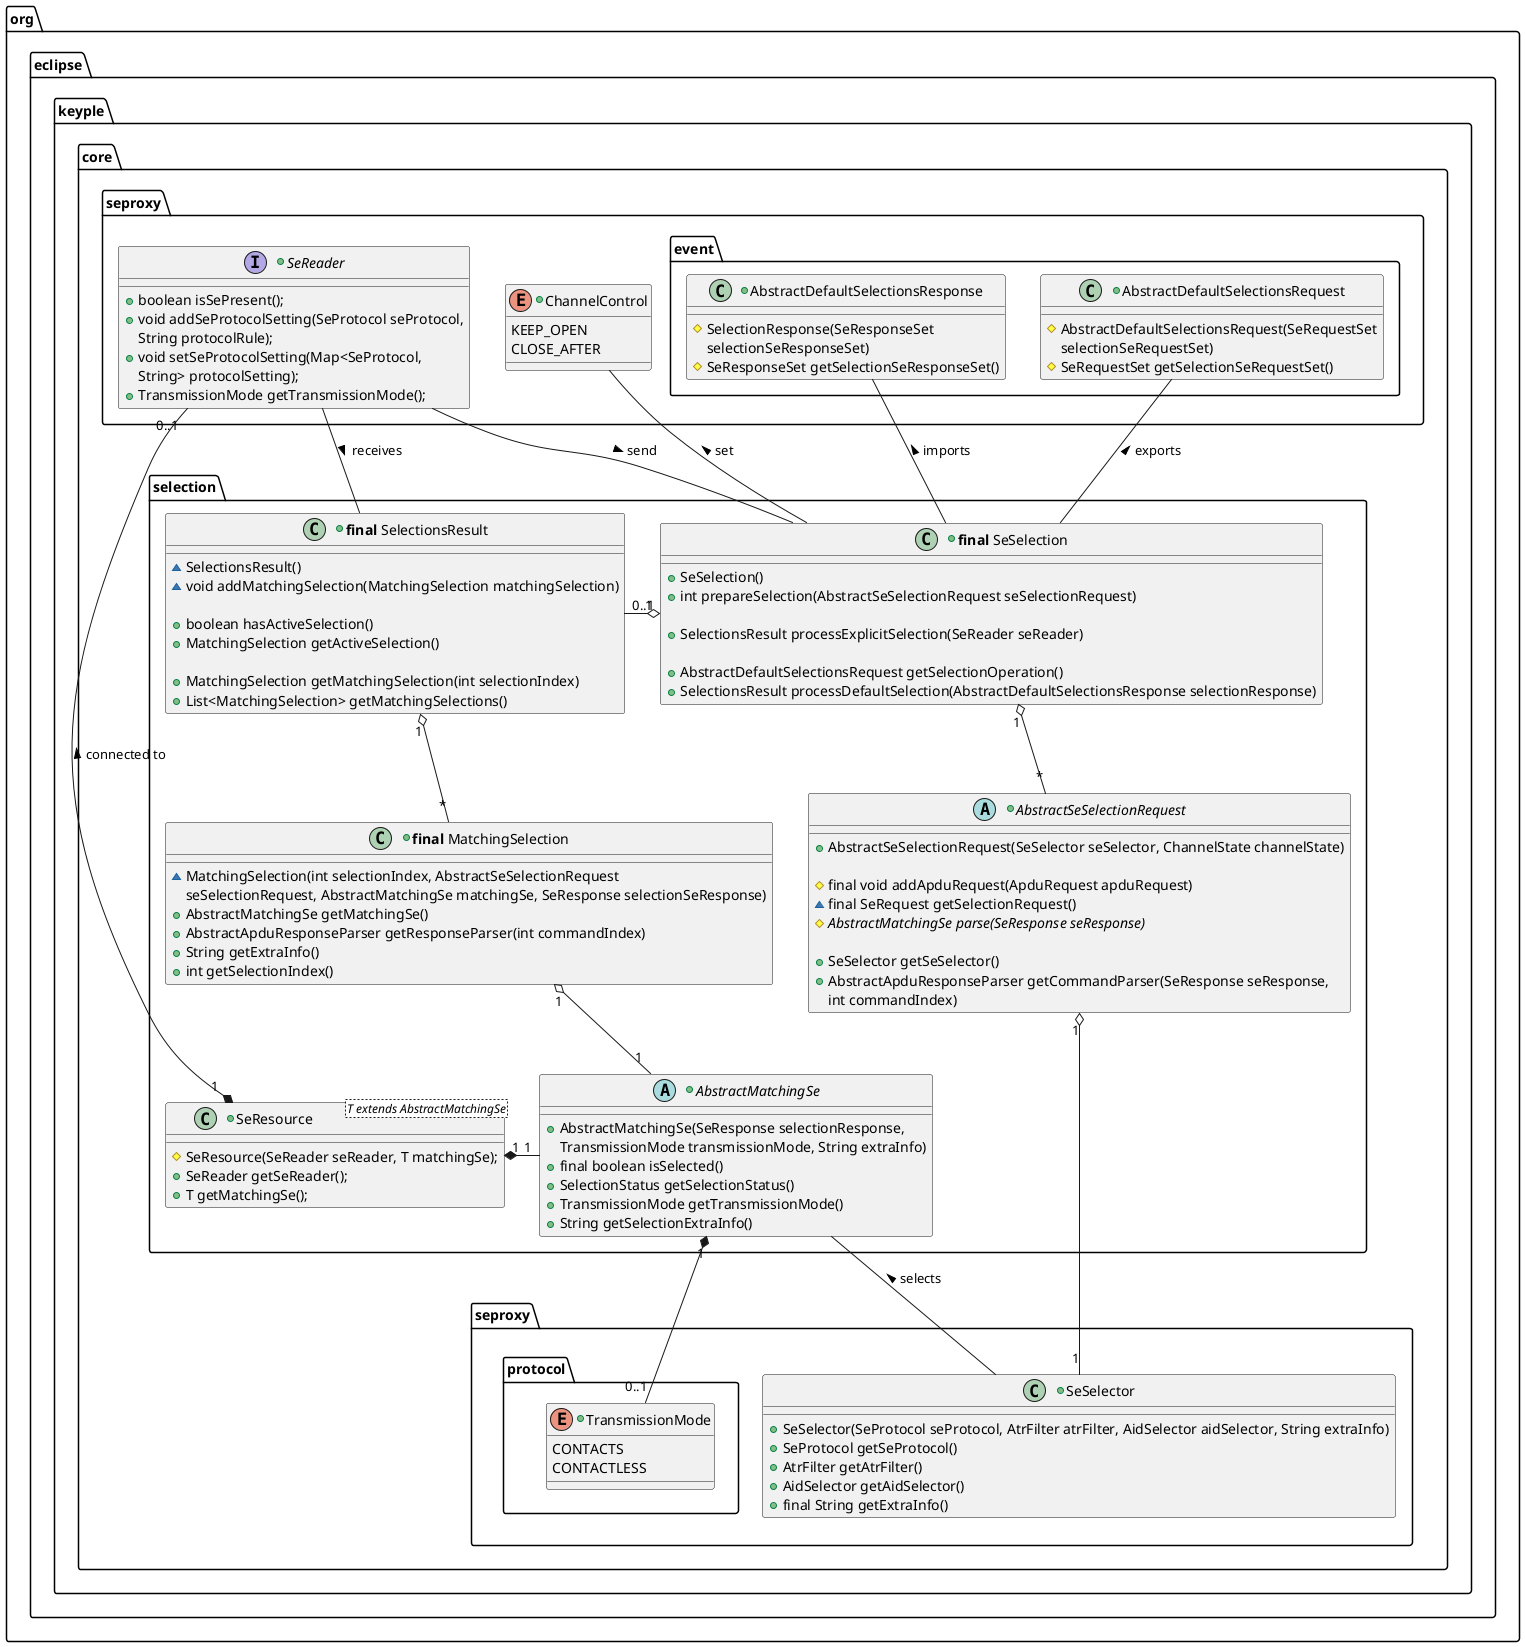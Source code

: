 @startuml
package org.eclipse.keyple.core #FFFFFF {

package "seproxy" as seproxy_even #FFFFFF {

+interface SeReader {
  +boolean isSePresent();
  +void addSeProtocolSetting(SeProtocol seProtocol,
String protocolRule);
  +void setSeProtocolSetting(Map<SeProtocol,
String> protocolSetting);
  +TransmissionMode getTransmissionMode();
}

+enum ChannelControl {
	KEEP_OPEN
	CLOSE_AFTER
}

package event #FFFFFF {
+class AbstractDefaultSelectionsRequest {
	#AbstractDefaultSelectionsRequest(SeRequestSet
selectionSeRequestSet)
	#SeRequestSet getSelectionSeRequestSet()
}

+class AbstractDefaultSelectionsResponse {
	#SelectionResponse(SeResponseSet
selectionSeResponseSet)
	#SeResponseSet getSelectionSeResponseSet()
}
}
}

package selection #FFFFFF {

+class "<b>final</b> SeSelection" as SeSelection {
	+SeSelection()
	+int prepareSelection(AbstractSeSelectionRequest seSelectionRequest)

	+SelectionsResult processExplicitSelection(SeReader seReader)

	+AbstractDefaultSelectionsRequest getSelectionOperation()
	+SelectionsResult processDefaultSelection(AbstractDefaultSelectionsResponse selectionResponse)
}

+abstract AbstractSeSelectionRequest {
	+AbstractSeSelectionRequest(SeSelector seSelector, ChannelState channelState)

	#final void addApduRequest(ApduRequest apduRequest)
	~final SeRequest getSelectionRequest()
	{abstract} #AbstractMatchingSe parse(SeResponse seResponse)

	+SeSelector getSeSelector()
	+AbstractApduResponseParser getCommandParser(SeResponse seResponse,
int commandIndex)
}

+abstract AbstractMatchingSe {
	+AbstractMatchingSe(SeResponse selectionResponse,
TransmissionMode transmissionMode, String extraInfo)
	+final boolean isSelected()
	+SelectionStatus getSelectionStatus()
	+TransmissionMode getTransmissionMode()
	+String getSelectionExtraInfo()
}

+class "<b>final</b> MatchingSelection" as MatchingSelection {
	~MatchingSelection(int selectionIndex, AbstractSeSelectionRequest
seSelectionRequest, AbstractMatchingSe matchingSe, SeResponse selectionSeResponse)
	+AbstractMatchingSe getMatchingSe()
	+AbstractApduResponseParser getResponseParser(int commandIndex)
	+String getExtraInfo()
	+int getSelectionIndex()
}

+class "<b>final</b> SelectionsResult" as SelectionsResult {
	~SelectionsResult()
	~void addMatchingSelection(MatchingSelection matchingSelection)

	+boolean hasActiveSelection()
	+MatchingSelection getActiveSelection()

	+MatchingSelection getMatchingSelection(int selectionIndex)
	+List<MatchingSelection> getMatchingSelections()
}

+class "SeResource<T extends AbstractMatchingSe>" as SeResource_T {
	#SeResource(SeReader seReader, T matchingSe);
	+SeReader getSeReader();
	+T getMatchingSe();
}

SeResource_T "1" *-right- "1" AbstractMatchingSe
'SeResource_T -right[hidden]- AbstractMatchingSe
}

package "seproxy" as seproxy_protocol #FFFFFF {

package protocol #FFFFFF {
+enum TransmissionMode {
	CONTACTS
	CONTACTLESS
}
}

+class SeSelector {
	+SeSelector(SeProtocol seProtocol, AtrFilter atrFilter, AidSelector aidSelector, String extraInfo)
	+SeProtocol getSeProtocol()
	+AtrFilter getAtrFilter()
	+AidSelector getAidSelector()
	+final String getExtraInfo()
}

}

SeSelection -up- SeReader : send <
ChannelControl -- SeSelection : set <
SelectionsResult -up- SeReader : receives <

SeSelection -up- AbstractDefaultSelectionsRequest : exports >
SeSelection -up- AbstractDefaultSelectionsResponse : imports >

SeSelection "1" o-down- "*" AbstractSeSelectionRequest
SeSelection "1" o-left- "0..1" SelectionsResult

AbstractSeSelectionRequest "1" o-down- "1" SeSelector 

SelectionsResult "1" o-down- "*" MatchingSelection
MatchingSelection "1" o-down- "1" AbstractMatchingSe

AbstractMatchingSe "1" *-down- "0..1" TransmissionMode

AbstractMatchingSe -- SeSelector : selects <

SeReader "0..1" --* "1" SeResource_T : connected to <

protocol -right[hidden]- SeSelector
}
@enduml
